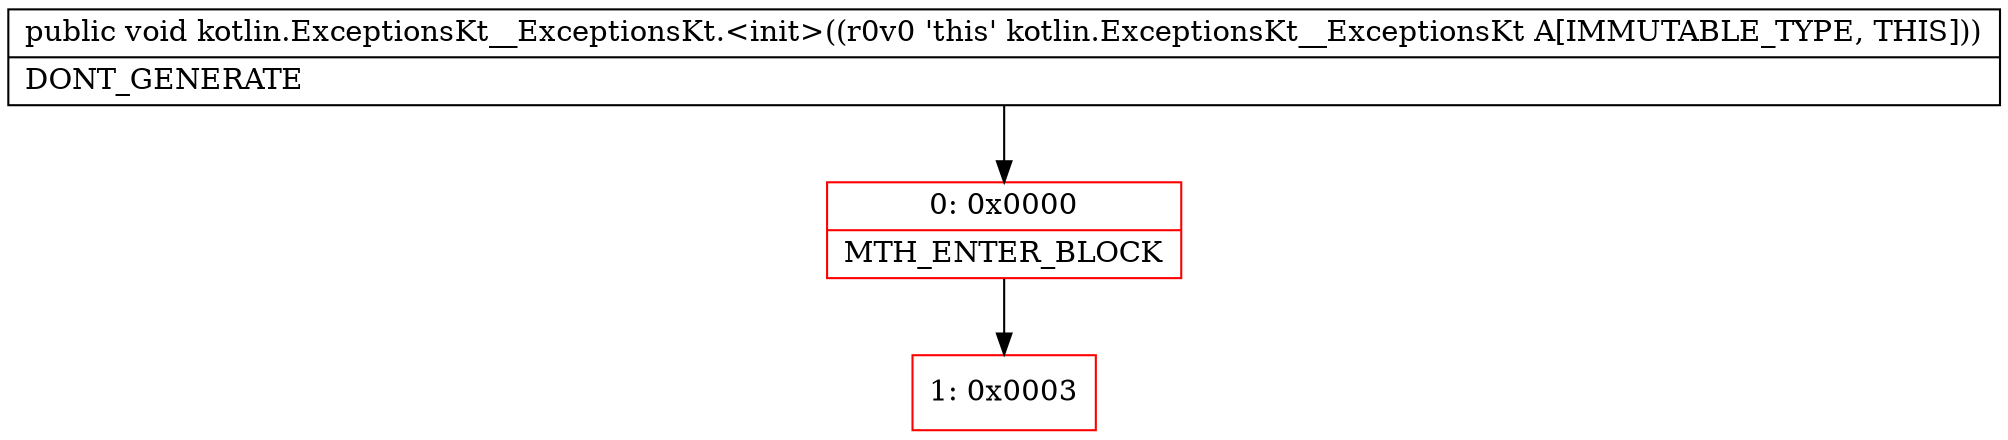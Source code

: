 digraph "CFG forkotlin.ExceptionsKt__ExceptionsKt.\<init\>()V" {
subgraph cluster_Region_1744907821 {
label = "R(0)";
node [shape=record,color=blue];
}
Node_0 [shape=record,color=red,label="{0\:\ 0x0000|MTH_ENTER_BLOCK\l}"];
Node_1 [shape=record,color=red,label="{1\:\ 0x0003}"];
MethodNode[shape=record,label="{public void kotlin.ExceptionsKt__ExceptionsKt.\<init\>((r0v0 'this' kotlin.ExceptionsKt__ExceptionsKt A[IMMUTABLE_TYPE, THIS]))  | DONT_GENERATE\l}"];
MethodNode -> Node_0;
Node_0 -> Node_1;
}


